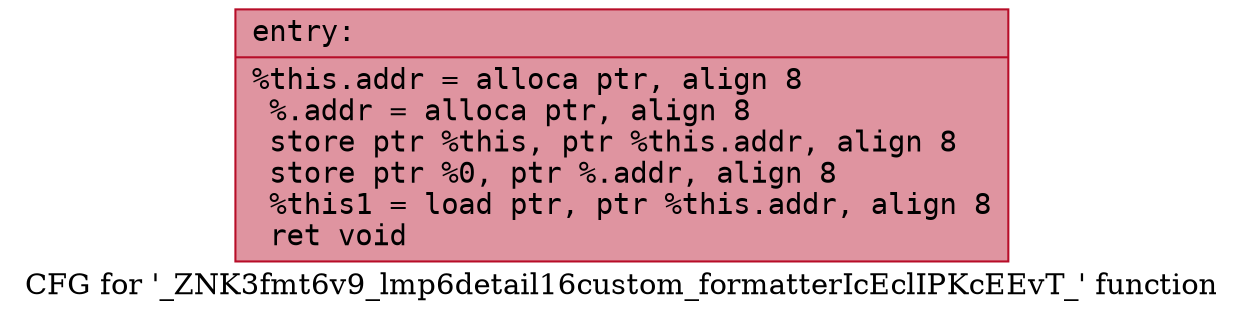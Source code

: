 digraph "CFG for '_ZNK3fmt6v9_lmp6detail16custom_formatterIcEclIPKcEEvT_' function" {
	label="CFG for '_ZNK3fmt6v9_lmp6detail16custom_formatterIcEclIPKcEEvT_' function";

	Node0x55fec34c6370 [shape=record,color="#b70d28ff", style=filled, fillcolor="#b70d2870" fontname="Courier",label="{entry:\l|  %this.addr = alloca ptr, align 8\l  %.addr = alloca ptr, align 8\l  store ptr %this, ptr %this.addr, align 8\l  store ptr %0, ptr %.addr, align 8\l  %this1 = load ptr, ptr %this.addr, align 8\l  ret void\l}"];
}
